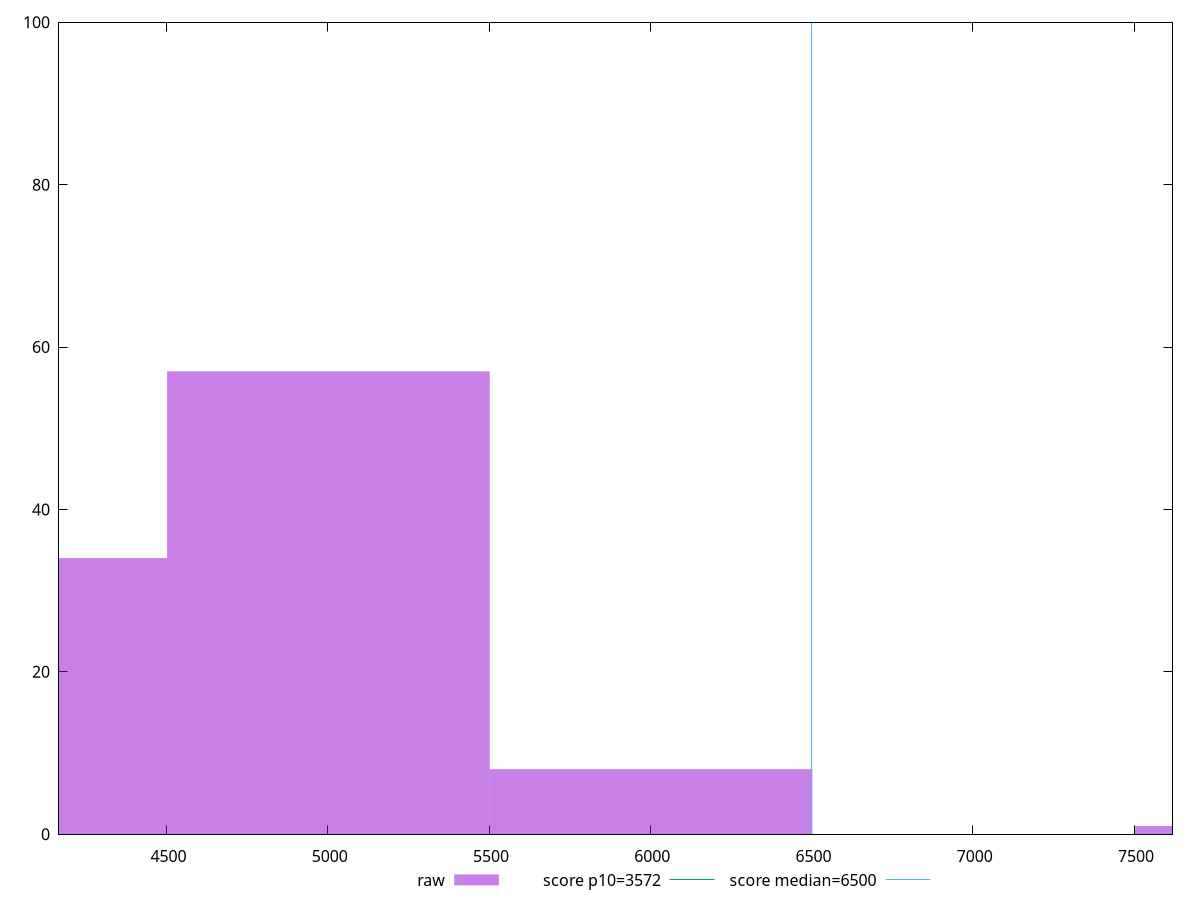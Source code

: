 reset

$raw <<EOF
6002.351196475986 8
5001.959330396656 57
4001.5674643173243 34
8003.1349286346485 1
EOF

set key outside below
set boxwidth 1000.3918660793311
set xrange [4166.56:7619.061]
set yrange [0:100]
set trange [0:100]
set style fill transparent solid 0.5 noborder

set parametric
set terminal svg size 640, 490 enhanced background rgb 'white'
set output "report_00015_2021-02-09T16-11-33.973Z/first-cpu-idle/samples/pages+cached+noadtech+nomedia+nocss/raw/histogram.svg"

plot $raw title "raw" with boxes, \
     3572,t title "score p10=3572", \
     6500,t title "score median=6500"

reset
